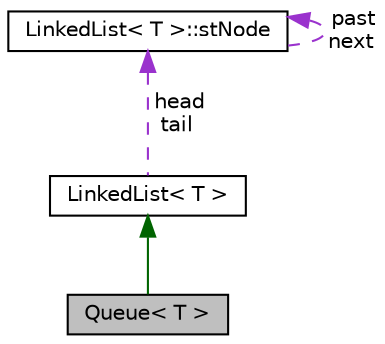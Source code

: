 digraph "Queue&lt; T &gt;"
{
  edge [fontname="Helvetica",fontsize="10",labelfontname="Helvetica",labelfontsize="10"];
  node [fontname="Helvetica",fontsize="10",shape=record];
  Node2 [label="Queue\< T \>",height=0.2,width=0.4,color="black", fillcolor="grey75", style="filled", fontcolor="black"];
  Node3 -> Node2 [dir="back",color="darkgreen",fontsize="10",style="solid",fontname="Helvetica"];
  Node3 [label="LinkedList\< T \>",height=0.2,width=0.4,color="black", fillcolor="white", style="filled",URL="$class_linked_list.html"];
  Node4 -> Node3 [dir="back",color="darkorchid3",fontsize="10",style="dashed",label=" head\ntail" ,fontname="Helvetica"];
  Node4 [label="LinkedList\< T \>::stNode",height=0.2,width=0.4,color="black", fillcolor="white", style="filled",URL="$struct_linked_list_1_1st_node.html"];
  Node4 -> Node4 [dir="back",color="darkorchid3",fontsize="10",style="dashed",label=" past\nnext" ,fontname="Helvetica"];
}
